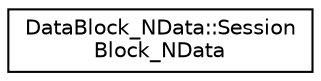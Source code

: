 digraph "Graphical Class Hierarchy"
{
  edge [fontname="Helvetica",fontsize="10",labelfontname="Helvetica",labelfontsize="10"];
  node [fontname="Helvetica",fontsize="10",shape=record];
  rankdir="LR";
  Node1 [label="DataBlock_NData::Session\lBlock_NData",height=0.2,width=0.4,color="black", fillcolor="white", style="filled",URL="$structRNReplicaNet_1_1DataBlock__NData_1_1SessionBlock__NData.html"];
}
